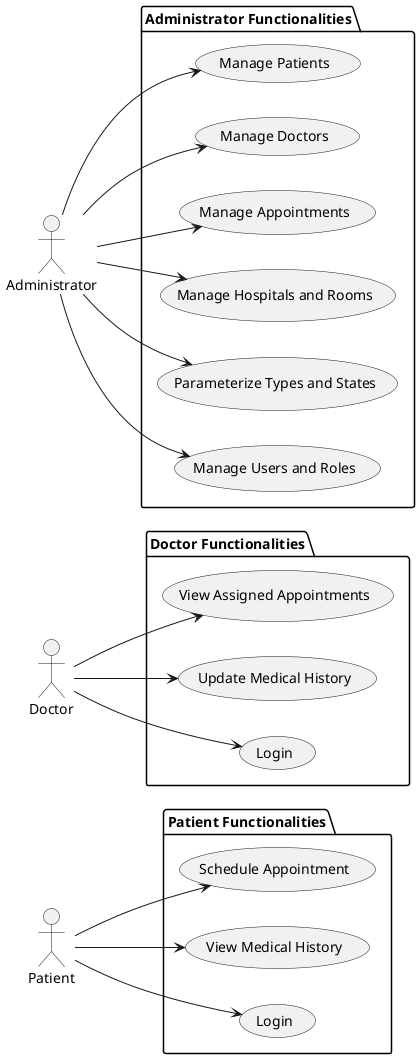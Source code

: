 @startuml Use Cases

left to right direction

actor "Patient" as P
actor "Doctor" as M
actor "Administrator" as A

package "Patient Functionalities" {
    usecase "Schedule Appointment" as UC1
    usecase "View Medical History" as UC2
    usecase "Login" as UC3
}

package "Doctor Functionalities" {
    usecase "View Assigned Appointments" as UC4
    usecase "Update Medical History" as UC5
    usecase "Login" as UC6
}

package "Administrator Functionalities" {
    usecase "Manage Patients" as UC7
    usecase "Manage Doctors" as UC8
    usecase "Manage Appointments" as UC9
    usecase "Manage Hospitals and Rooms" as UC10
    usecase "Parameterize Types and States" as UC11
    usecase "Manage Users and Roles" as UC12
}

P --> UC1
P --> UC2
P --> UC3

M --> UC4
M --> UC5
M --> UC6

A --> UC7
A --> UC8
A --> UC9
A --> UC10
A --> UC11
A --> UC12

@enduml